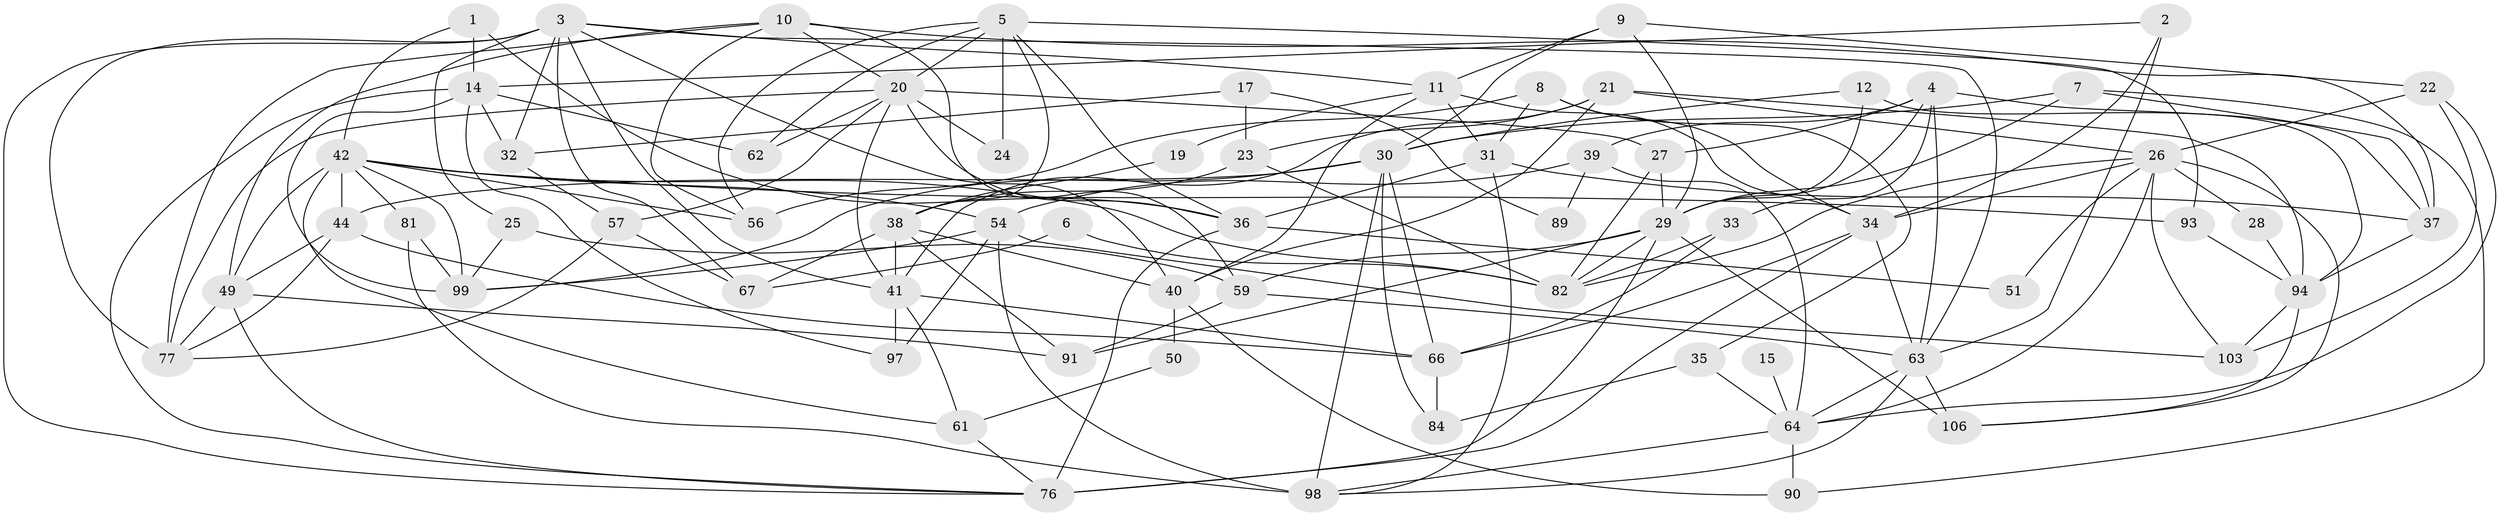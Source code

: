 // original degree distribution, {2: 0.11320754716981132, 3: 0.330188679245283, 4: 0.2641509433962264, 5: 0.14150943396226415, 7: 0.05660377358490566, 6: 0.07547169811320754, 8: 0.009433962264150943, 10: 0.009433962264150943}
// Generated by graph-tools (version 1.1) at 2025/41/03/06/25 10:41:59]
// undirected, 68 vertices, 166 edges
graph export_dot {
graph [start="1"]
  node [color=gray90,style=filled];
  1 [super="+72"];
  2;
  3 [super="+18"];
  4 [super="+13"];
  5;
  6;
  7 [super="+16"];
  8 [super="+53"];
  9;
  10 [super="+86"];
  11 [super="+74"];
  12;
  14 [super="+105"];
  15;
  17;
  19;
  20 [super="+69"];
  21 [super="+101"];
  22 [super="+58"];
  23 [super="+95"];
  24;
  25;
  26 [super="+78"];
  27 [super="+70"];
  28;
  29 [super="+71"];
  30 [super="+60"];
  31 [super="+45"];
  32 [super="+55"];
  33;
  34 [super="+46"];
  35;
  36 [super="+48"];
  37 [super="+52"];
  38 [super="+47"];
  39 [super="+68"];
  40 [super="+83"];
  41 [super="+100"];
  42 [super="+43"];
  44;
  49 [super="+104"];
  50;
  51;
  54 [super="+65"];
  56 [super="+79"];
  57 [super="+75"];
  59;
  61;
  62;
  63 [super="+88"];
  64 [super="+73"];
  66 [super="+87"];
  67;
  76 [super="+92"];
  77 [super="+80"];
  81;
  82 [super="+85"];
  84;
  89;
  90;
  91;
  93;
  94 [super="+96"];
  97;
  98 [super="+102"];
  99;
  103;
  106;
  1 -- 14;
  1 -- 42;
  1 -- 36;
  2 -- 63;
  2 -- 14;
  2 -- 34;
  3 -- 25;
  3 -- 67;
  3 -- 63;
  3 -- 40;
  3 -- 41;
  3 -- 11;
  3 -- 76;
  3 -- 77;
  3 -- 32;
  4 -- 33;
  4 -- 27;
  4 -- 63;
  4 -- 29;
  4 -- 39;
  4 -- 37;
  5 -- 93;
  5 -- 20;
  5 -- 24;
  5 -- 56;
  5 -- 62;
  5 -- 38;
  5 -- 36;
  6 -- 82;
  6 -- 67;
  7 -- 90;
  7 -- 30;
  7 -- 29;
  7 -- 37;
  8 -- 34;
  8 -- 35;
  8 -- 56;
  8 -- 31;
  9 -- 29;
  9 -- 30;
  9 -- 11;
  9 -- 22;
  10 -- 49;
  10 -- 59;
  10 -- 20;
  10 -- 37;
  10 -- 56;
  10 -- 77;
  11 -- 19;
  11 -- 40;
  11 -- 31;
  11 -- 34 [weight=2];
  12 -- 94;
  12 -- 29;
  12 -- 30;
  14 -- 62;
  14 -- 97;
  14 -- 99;
  14 -- 76;
  14 -- 32;
  15 -- 64 [weight=2];
  17 -- 23 [weight=2];
  17 -- 32;
  17 -- 89;
  19 -- 38;
  20 -- 27;
  20 -- 62;
  20 -- 77;
  20 -- 24;
  20 -- 57;
  20 -- 41;
  20 -- 36;
  21 -- 94;
  21 -- 40;
  21 -- 26;
  21 -- 41;
  21 -- 23;
  22 -- 64;
  22 -- 103;
  22 -- 26;
  23 -- 38;
  23 -- 82;
  25 -- 99;
  25 -- 59;
  26 -- 103;
  26 -- 51;
  26 -- 64;
  26 -- 34;
  26 -- 106;
  26 -- 28;
  26 -- 82;
  27 -- 82;
  27 -- 29;
  28 -- 94;
  29 -- 76 [weight=2];
  29 -- 91;
  29 -- 106;
  29 -- 82;
  29 -- 59;
  30 -- 98;
  30 -- 99;
  30 -- 66;
  30 -- 84;
  30 -- 44;
  31 -- 37;
  31 -- 36;
  31 -- 98;
  32 -- 57;
  33 -- 82;
  33 -- 66;
  34 -- 76;
  34 -- 66;
  34 -- 63;
  35 -- 84;
  35 -- 64;
  36 -- 76;
  36 -- 51;
  37 -- 94;
  38 -- 40;
  38 -- 41;
  38 -- 67;
  38 -- 91;
  39 -- 64;
  39 -- 89;
  39 -- 54;
  40 -- 50;
  40 -- 90;
  41 -- 61;
  41 -- 97;
  41 -- 66 [weight=2];
  42 -- 82;
  42 -- 44;
  42 -- 81;
  42 -- 93;
  42 -- 49;
  42 -- 99;
  42 -- 54;
  42 -- 56;
  42 -- 61;
  44 -- 66;
  44 -- 77;
  44 -- 49;
  49 -- 76;
  49 -- 91;
  49 -- 77;
  50 -- 61;
  54 -- 98 [weight=2];
  54 -- 103;
  54 -- 97;
  54 -- 99;
  57 -- 67;
  57 -- 77;
  59 -- 91;
  59 -- 63;
  61 -- 76;
  63 -- 64;
  63 -- 106;
  63 -- 98;
  64 -- 90;
  64 -- 98;
  66 -- 84;
  81 -- 99;
  81 -- 98;
  93 -- 94;
  94 -- 103;
  94 -- 106;
}
